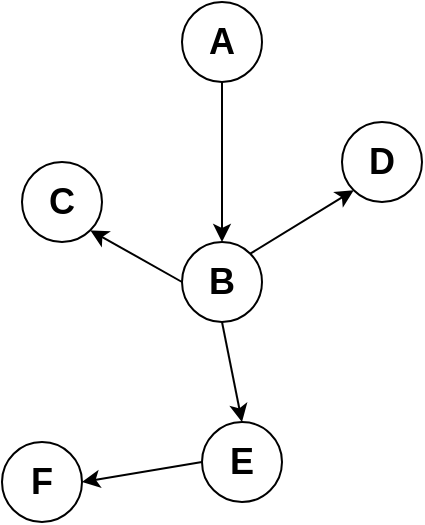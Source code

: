 <mxfile version="12.6.4" type="onedrive"><diagram id="PPmHL5GzFH9AG1Pheaew" name="Page-1"><mxGraphModel dx="962" dy="574" grid="1" gridSize="10" guides="1" tooltips="1" connect="1" arrows="1" fold="1" page="1" pageScale="1" pageWidth="827" pageHeight="3000" math="0" shadow="0"><root><mxCell id="0"/><mxCell id="1" parent="0"/><mxCell id="eW4pulEbCpw56kw5bD2R-1" value="A" style="ellipse;whiteSpace=wrap;html=1;aspect=fixed;fontSize=18;fontStyle=1" vertex="1" parent="1"><mxGeometry x="120" y="42" width="40" height="40" as="geometry"/></mxCell><mxCell id="eW4pulEbCpw56kw5bD2R-2" value="C" style="ellipse;whiteSpace=wrap;html=1;aspect=fixed;fontSize=18;fontStyle=1" vertex="1" parent="1"><mxGeometry x="40" y="122" width="40" height="40" as="geometry"/></mxCell><mxCell id="eW4pulEbCpw56kw5bD2R-3" value="D" style="ellipse;whiteSpace=wrap;html=1;aspect=fixed;fontSize=18;fontStyle=1" vertex="1" parent="1"><mxGeometry x="200" y="102" width="40" height="40" as="geometry"/></mxCell><mxCell id="eW4pulEbCpw56kw5bD2R-4" value="B" style="ellipse;whiteSpace=wrap;html=1;aspect=fixed;fontSize=18;fontStyle=1" vertex="1" parent="1"><mxGeometry x="120" y="162" width="40" height="40" as="geometry"/></mxCell><mxCell id="eW4pulEbCpw56kw5bD2R-5" value="E" style="ellipse;whiteSpace=wrap;html=1;aspect=fixed;fontSize=18;fontStyle=1" vertex="1" parent="1"><mxGeometry x="130" y="252" width="40" height="40" as="geometry"/></mxCell><mxCell id="eW4pulEbCpw56kw5bD2R-6" value="F" style="ellipse;whiteSpace=wrap;html=1;aspect=fixed;fontSize=18;fontStyle=1" vertex="1" parent="1"><mxGeometry x="30" y="262" width="40" height="40" as="geometry"/></mxCell><mxCell id="eW4pulEbCpw56kw5bD2R-7" value="" style="endArrow=classic;html=1;exitX=0.5;exitY=1;exitDx=0;exitDy=0;entryX=0.5;entryY=0;entryDx=0;entryDy=0;" edge="1" parent="1" source="eW4pulEbCpw56kw5bD2R-1" target="eW4pulEbCpw56kw5bD2R-4"><mxGeometry width="50" height="50" relative="1" as="geometry"><mxPoint x="40" y="412" as="sourcePoint"/><mxPoint x="90" y="362" as="targetPoint"/></mxGeometry></mxCell><mxCell id="eW4pulEbCpw56kw5bD2R-8" value="" style="endArrow=classic;html=1;exitX=0;exitY=0.5;exitDx=0;exitDy=0;entryX=1;entryY=1;entryDx=0;entryDy=0;" edge="1" parent="1" source="eW4pulEbCpw56kw5bD2R-4" target="eW4pulEbCpw56kw5bD2R-2"><mxGeometry width="50" height="50" relative="1" as="geometry"><mxPoint x="150" y="92" as="sourcePoint"/><mxPoint x="150" y="172" as="targetPoint"/></mxGeometry></mxCell><mxCell id="eW4pulEbCpw56kw5bD2R-9" value="" style="endArrow=classic;html=1;entryX=0.5;entryY=0;entryDx=0;entryDy=0;exitX=0.5;exitY=1;exitDx=0;exitDy=0;" edge="1" parent="1" source="eW4pulEbCpw56kw5bD2R-4" target="eW4pulEbCpw56kw5bD2R-5"><mxGeometry width="50" height="50" relative="1" as="geometry"><mxPoint x="40" y="412" as="sourcePoint"/><mxPoint x="90" y="362" as="targetPoint"/></mxGeometry></mxCell><mxCell id="eW4pulEbCpw56kw5bD2R-10" value="" style="endArrow=classic;html=1;entryX=0;entryY=1;entryDx=0;entryDy=0;exitX=1;exitY=0;exitDx=0;exitDy=0;" edge="1" parent="1" source="eW4pulEbCpw56kw5bD2R-4" target="eW4pulEbCpw56kw5bD2R-3"><mxGeometry width="50" height="50" relative="1" as="geometry"><mxPoint x="230" y="202" as="sourcePoint"/><mxPoint x="160" y="182" as="targetPoint"/></mxGeometry></mxCell><mxCell id="eW4pulEbCpw56kw5bD2R-11" value="" style="endArrow=classic;html=1;exitX=0;exitY=0.5;exitDx=0;exitDy=0;entryX=1;entryY=0.5;entryDx=0;entryDy=0;" edge="1" parent="1" source="eW4pulEbCpw56kw5bD2R-5" target="eW4pulEbCpw56kw5bD2R-6"><mxGeometry width="50" height="50" relative="1" as="geometry"><mxPoint x="170" y="112" as="sourcePoint"/><mxPoint x="170" y="192" as="targetPoint"/></mxGeometry></mxCell></root></mxGraphModel></diagram></mxfile>